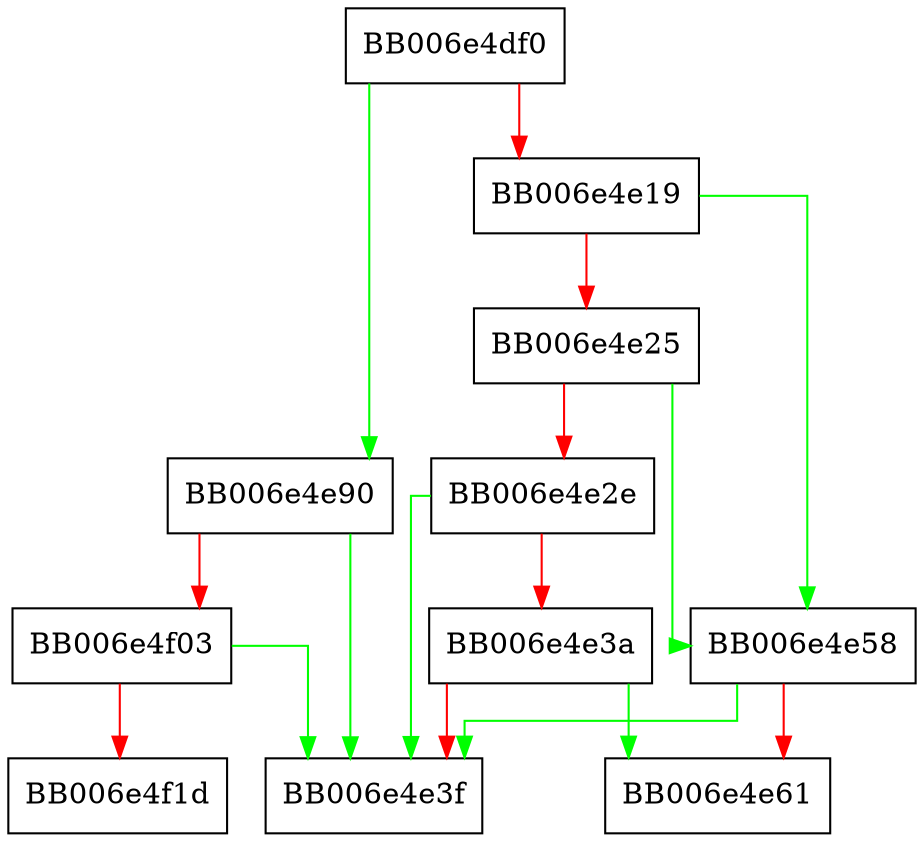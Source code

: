 digraph dsa_verify {
  node [shape="box"];
  graph [splines=ortho];
  BB006e4df0 -> BB006e4e90 [color="green"];
  BB006e4df0 -> BB006e4e19 [color="red"];
  BB006e4e19 -> BB006e4e58 [color="green"];
  BB006e4e19 -> BB006e4e25 [color="red"];
  BB006e4e25 -> BB006e4e58 [color="green"];
  BB006e4e25 -> BB006e4e2e [color="red"];
  BB006e4e2e -> BB006e4e3f [color="green"];
  BB006e4e2e -> BB006e4e3a [color="red"];
  BB006e4e3a -> BB006e4e61 [color="green"];
  BB006e4e3a -> BB006e4e3f [color="red"];
  BB006e4e58 -> BB006e4e3f [color="green"];
  BB006e4e58 -> BB006e4e61 [color="red"];
  BB006e4e90 -> BB006e4e3f [color="green"];
  BB006e4e90 -> BB006e4f03 [color="red"];
  BB006e4f03 -> BB006e4e3f [color="green"];
  BB006e4f03 -> BB006e4f1d [color="red"];
}